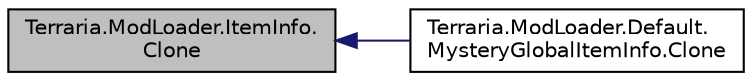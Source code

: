 digraph "Terraria.ModLoader.ItemInfo.Clone"
{
  edge [fontname="Helvetica",fontsize="10",labelfontname="Helvetica",labelfontsize="10"];
  node [fontname="Helvetica",fontsize="10",shape=record];
  rankdir="LR";
  Node1 [label="Terraria.ModLoader.ItemInfo.\lClone",height=0.2,width=0.4,color="black", fillcolor="grey75", style="filled", fontcolor="black"];
  Node1 -> Node2 [dir="back",color="midnightblue",fontsize="10",style="solid",fontname="Helvetica"];
  Node2 [label="Terraria.ModLoader.Default.\lMysteryGlobalItemInfo.Clone",height=0.2,width=0.4,color="black", fillcolor="white", style="filled",URL="$class_terraria_1_1_mod_loader_1_1_default_1_1_mystery_global_item_info.html#a582b090628f16afd95da2a9434bd97ca",tooltip="Returns a clone of this ItemInfo. By default this will return a memberwise clone; you will want to ov..."];
}
